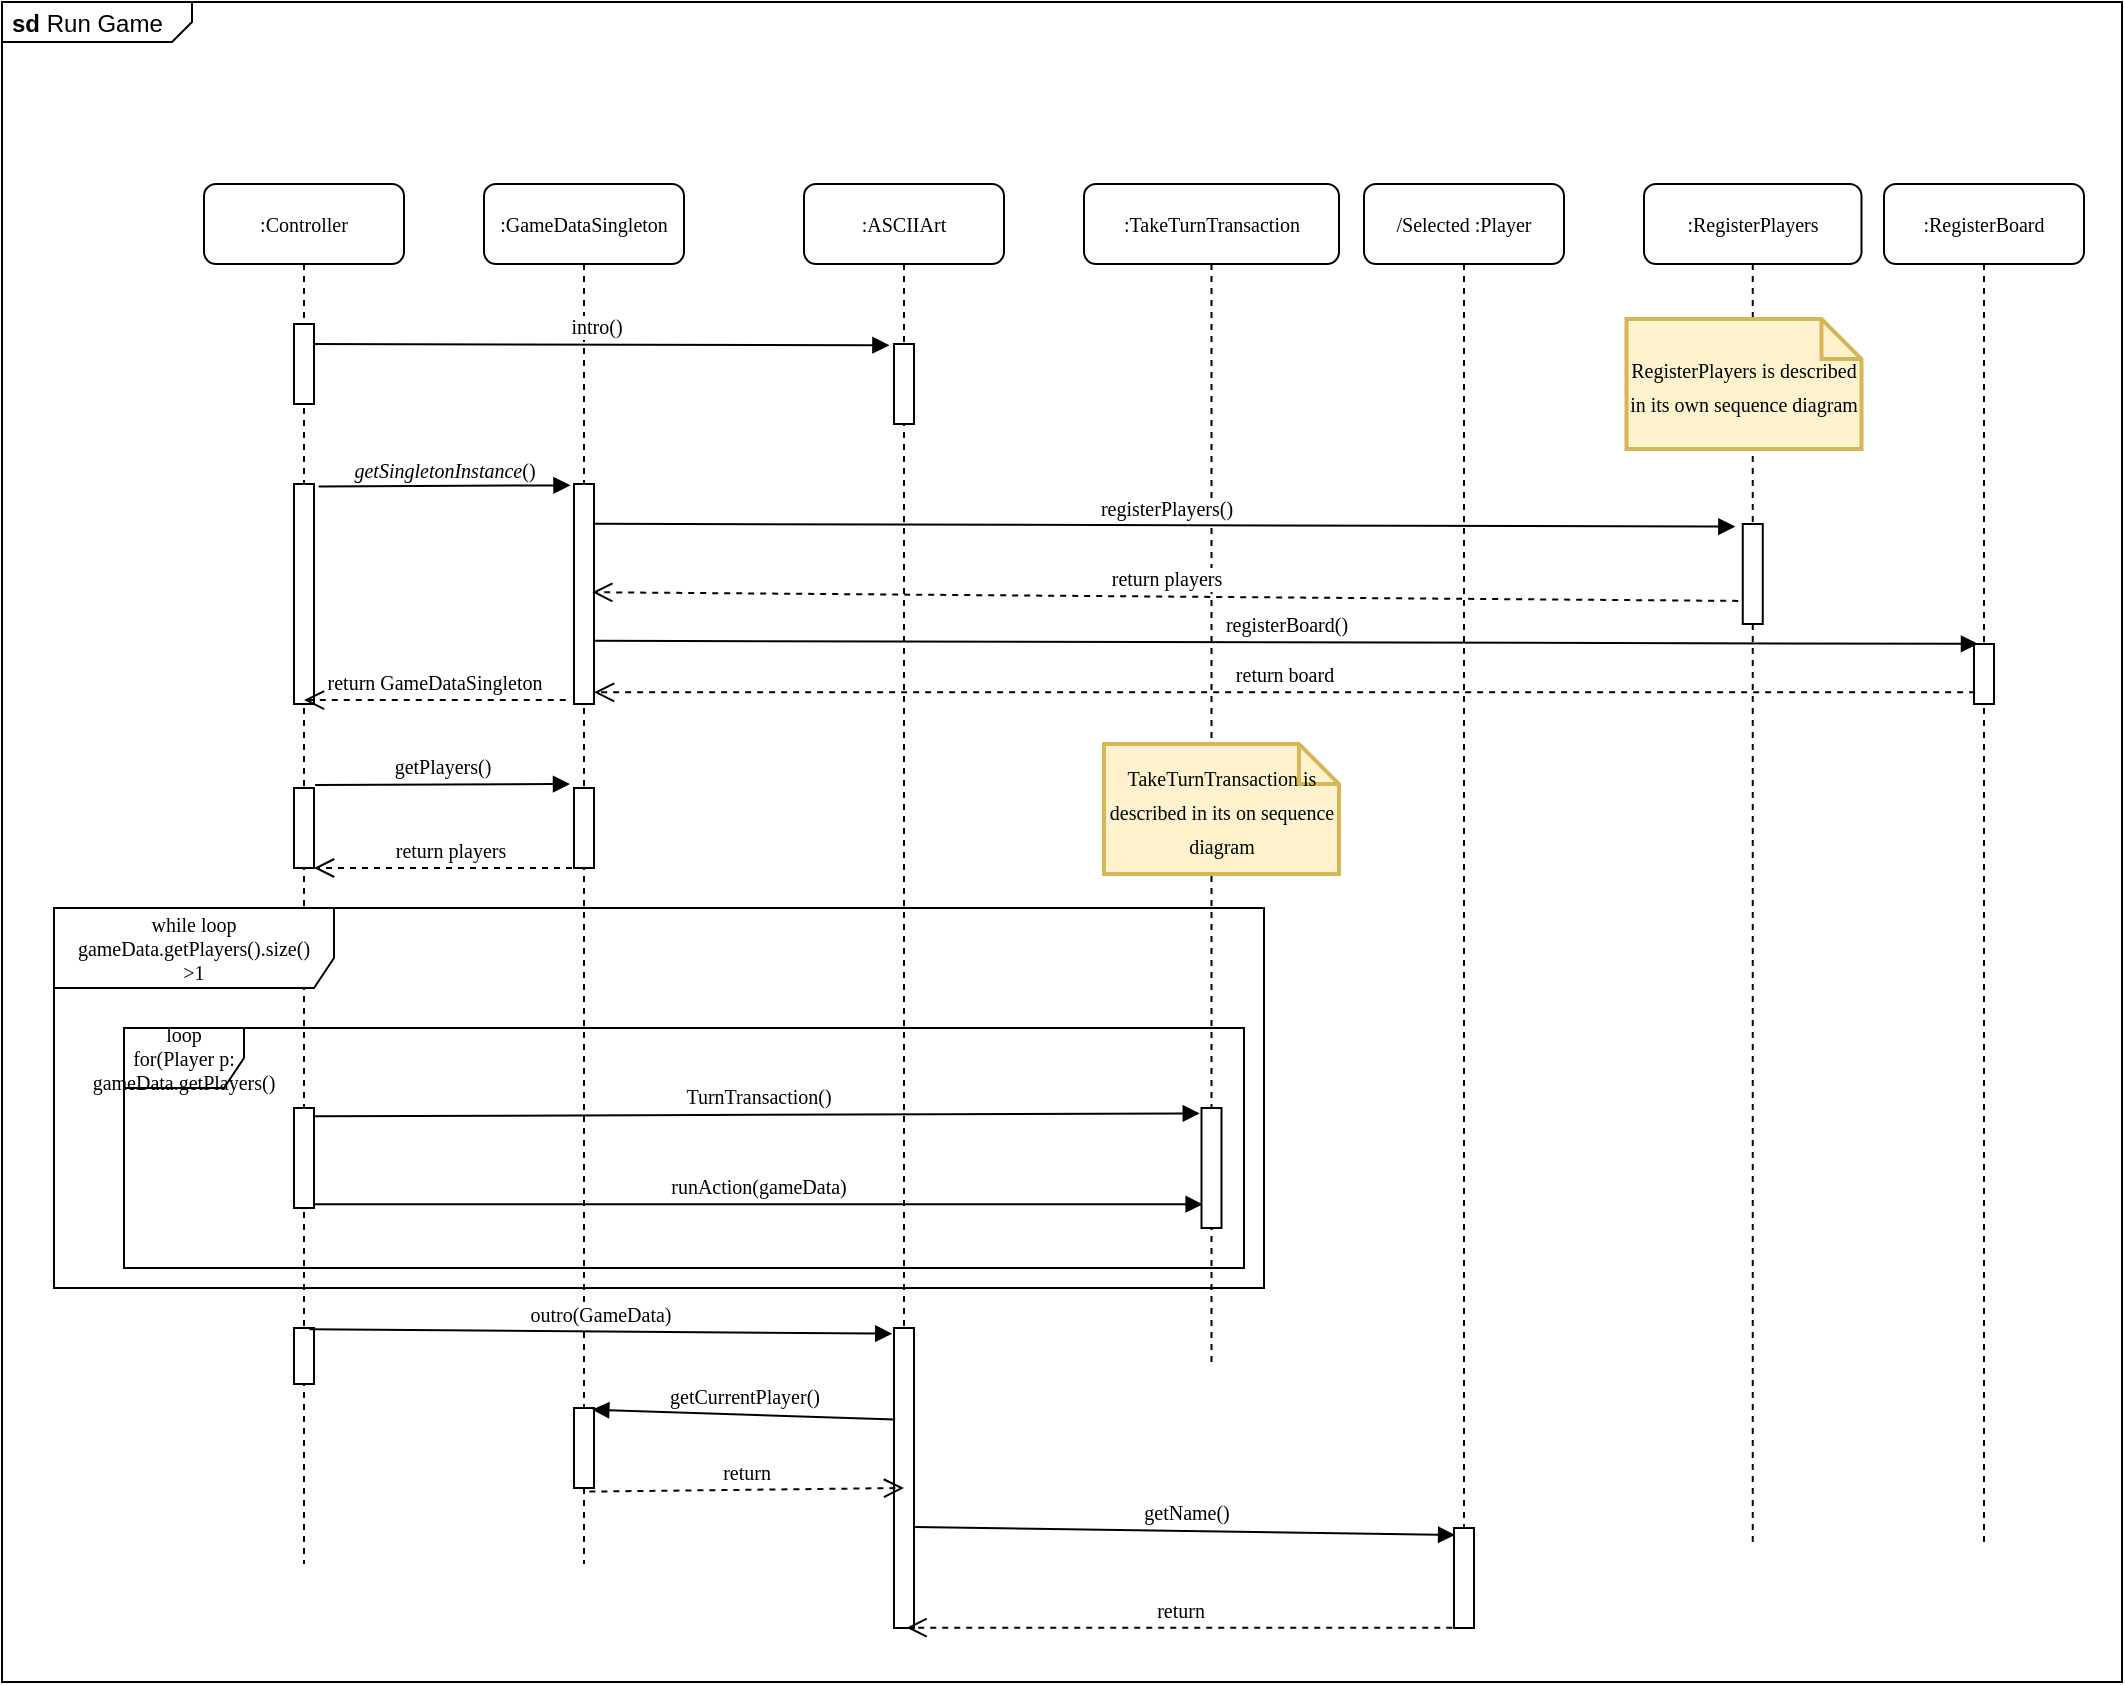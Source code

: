 <mxfile version="13.9.9" type="device"><diagram name="Page-1" id="13e1069c-82ec-6db2-03f1-153e76fe0fe0"><mxGraphModel dx="786" dy="625" grid="1" gridSize="10" guides="1" tooltips="1" connect="1" arrows="1" fold="1" page="1" pageScale="1" pageWidth="1100" pageHeight="850" background="#ffffff" math="0" shadow="0"><root><mxCell id="0"/><mxCell id="1" parent="0"/><mxCell id="skGrOWyvFhwtZzQQQYXx-1" value="&lt;p style=&quot;margin: 0px ; margin-top: 4px ; margin-left: 5px ; text-align: left&quot;&gt;&lt;b&gt;sd&lt;/b&gt;&amp;nbsp;Run Game&lt;/p&gt;" style="html=1;shape=mxgraph.sysml.package;overflow=fill;labelX=95;align=left;spacingLeft=5;verticalAlign=top;spacingTop=-3;" parent="1" vertex="1"><mxGeometry x="10" y="60" width="1060" height="840" as="geometry"/></mxCell><mxCell id="7baba1c4bc27f4b0-2" value=":GameDataSingleton" style="shape=umlLifeline;perimeter=lifelinePerimeter;whiteSpace=wrap;html=1;container=1;collapsible=0;recursiveResize=0;outlineConnect=0;rounded=1;shadow=0;comic=0;labelBackgroundColor=none;strokeWidth=1;fontFamily=Verdana;fontSize=10;align=center;" parent="1" vertex="1"><mxGeometry x="251" y="151" width="100" height="690" as="geometry"/></mxCell><mxCell id="nUEDAm6FT9-eJO4y4nOI-4" value="" style="html=1;points=[];perimeter=orthogonalPerimeter;fontFamily=Verdana;fontSize=10;" parent="7baba1c4bc27f4b0-2" vertex="1"><mxGeometry x="45" y="150" width="10" height="110" as="geometry"/></mxCell><mxCell id="nUEDAm6FT9-eJO4y4nOI-14" value="" style="html=1;points=[];perimeter=orthogonalPerimeter;fontFamily=Verdana;fontSize=10;" parent="7baba1c4bc27f4b0-2" vertex="1"><mxGeometry x="45" y="302" width="10" height="40" as="geometry"/></mxCell><mxCell id="nUEDAm6FT9-eJO4y4nOI-27" value="" style="html=1;points=[];perimeter=orthogonalPerimeter;fontFamily=Verdana;fontSize=10;" parent="7baba1c4bc27f4b0-2" vertex="1"><mxGeometry x="45" y="612" width="10" height="40" as="geometry"/></mxCell><mxCell id="7baba1c4bc27f4b0-3" value=":ASCIIArt" style="shape=umlLifeline;perimeter=lifelinePerimeter;whiteSpace=wrap;html=1;container=1;collapsible=0;recursiveResize=0;outlineConnect=0;rounded=1;shadow=0;comic=0;labelBackgroundColor=none;strokeWidth=1;fontFamily=Verdana;fontSize=10;align=center;" parent="1" vertex="1"><mxGeometry x="411" y="151" width="100" height="690" as="geometry"/></mxCell><mxCell id="nUEDAm6FT9-eJO4y4nOI-3" value="" style="html=1;points=[];perimeter=orthogonalPerimeter;fontFamily=Verdana;fontSize=10;" parent="7baba1c4bc27f4b0-3" vertex="1"><mxGeometry x="45" y="80" width="10" height="40" as="geometry"/></mxCell><mxCell id="nUEDAm6FT9-eJO4y4nOI-23" value="" style="html=1;points=[];perimeter=orthogonalPerimeter;fontFamily=Verdana;fontSize=10;" parent="7baba1c4bc27f4b0-3" vertex="1"><mxGeometry x="45" y="572" width="10" height="150" as="geometry"/></mxCell><mxCell id="7baba1c4bc27f4b0-4" value=":TakeTurnTransaction" style="shape=umlLifeline;perimeter=lifelinePerimeter;whiteSpace=wrap;html=1;container=1;collapsible=0;recursiveResize=0;outlineConnect=0;rounded=1;shadow=0;comic=0;labelBackgroundColor=none;strokeWidth=1;fontFamily=Verdana;fontSize=10;align=center;" parent="1" vertex="1"><mxGeometry x="551" y="151" width="127.5" height="590" as="geometry"/></mxCell><mxCell id="nUEDAm6FT9-eJO4y4nOI-35" value="&lt;span style=&quot;color: rgb(0 , 0 , 0) ; font-family: &amp;#34;verdana&amp;#34; ; font-size: 10px&quot;&gt;TakeTurnTransaction is described in its on sequence diagram&lt;/span&gt;" style="shape=note;strokeWidth=2;fontSize=14;size=20;whiteSpace=wrap;html=1;fillColor=#fff2cc;strokeColor=#d6b656;fontColor=#666600;" parent="7baba1c4bc27f4b0-4" vertex="1"><mxGeometry x="10" y="280" width="117.5" height="65" as="geometry"/></mxCell><mxCell id="7baba1c4bc27f4b0-5" value="/Selected :Player" style="shape=umlLifeline;perimeter=lifelinePerimeter;whiteSpace=wrap;html=1;container=1;collapsible=0;recursiveResize=0;outlineConnect=0;rounded=1;shadow=0;comic=0;labelBackgroundColor=none;strokeWidth=1;fontFamily=Verdana;fontSize=10;align=center;" parent="1" vertex="1"><mxGeometry x="691" y="151" width="100" height="680" as="geometry"/></mxCell><mxCell id="nUEDAm6FT9-eJO4y4nOI-29" value="" style="html=1;points=[];perimeter=orthogonalPerimeter;fontFamily=Verdana;fontSize=10;" parent="7baba1c4bc27f4b0-5" vertex="1"><mxGeometry x="45" y="672" width="10" height="50" as="geometry"/></mxCell><mxCell id="7baba1c4bc27f4b0-8" value=":Controller" style="shape=umlLifeline;perimeter=lifelinePerimeter;whiteSpace=wrap;html=1;container=1;collapsible=0;recursiveResize=0;outlineConnect=0;rounded=1;shadow=0;comic=0;labelBackgroundColor=none;strokeWidth=1;fontFamily=Verdana;fontSize=10;align=center;" parent="1" vertex="1"><mxGeometry x="111" y="151" width="100" height="690" as="geometry"/></mxCell><mxCell id="nUEDAm6FT9-eJO4y4nOI-2" value="intro()" style="html=1;verticalAlign=bottom;endArrow=block;entryX=-0.229;entryY=0.016;entryDx=0;entryDy=0;entryPerimeter=0;fontFamily=Verdana;fontSize=10;" parent="7baba1c4bc27f4b0-8" target="nUEDAm6FT9-eJO4y4nOI-3" edge="1"><mxGeometry width="80" relative="1" as="geometry"><mxPoint x="50" y="80" as="sourcePoint"/><mxPoint x="130" y="80" as="targetPoint"/></mxGeometry></mxCell><mxCell id="nUEDAm6FT9-eJO4y4nOI-10" value="" style="html=1;points=[];perimeter=orthogonalPerimeter;fontFamily=Verdana;fontSize=10;" parent="7baba1c4bc27f4b0-8" vertex="1"><mxGeometry x="45" y="70" width="10" height="40" as="geometry"/></mxCell><mxCell id="nUEDAm6FT9-eJO4y4nOI-11" value="" style="html=1;points=[];perimeter=orthogonalPerimeter;fontFamily=Verdana;fontSize=10;" parent="7baba1c4bc27f4b0-8" vertex="1"><mxGeometry x="45" y="150" width="10" height="110" as="geometry"/></mxCell><mxCell id="nUEDAm6FT9-eJO4y4nOI-13" value="" style="html=1;points=[];perimeter=orthogonalPerimeter;fontFamily=Verdana;fontSize=10;" parent="7baba1c4bc27f4b0-8" vertex="1"><mxGeometry x="45" y="302" width="10" height="40" as="geometry"/></mxCell><mxCell id="nUEDAm6FT9-eJO4y4nOI-24" value="" style="html=1;points=[];perimeter=orthogonalPerimeter;fontFamily=Verdana;fontSize=10;" parent="7baba1c4bc27f4b0-8" vertex="1"><mxGeometry x="45" y="572" width="10" height="28" as="geometry"/></mxCell><mxCell id="nUEDAm6FT9-eJO4y4nOI-5" value="&lt;p class=&quot;p1&quot; style=&quot;margin: 0px; font-stretch: normal; font-size: 10px; line-height: normal;&quot;&gt;&lt;i style=&quot;font-size: 10px;&quot;&gt;getSingletonInstance&lt;/i&gt;()&lt;/p&gt;" style="html=1;verticalAlign=bottom;endArrow=block;exitX=1.235;exitY=0.274;exitDx=0;exitDy=0;exitPerimeter=0;entryX=-0.176;entryY=0.006;entryDx=0;entryDy=0;entryPerimeter=0;fontFamily=Verdana;fontSize=10;" parent="1" target="nUEDAm6FT9-eJO4y4nOI-4" edge="1"><mxGeometry width="80" relative="1" as="geometry"><mxPoint x="168.35" y="302.24" as="sourcePoint"/><mxPoint x="261" y="311" as="targetPoint"/></mxGeometry></mxCell><mxCell id="nUEDAm6FT9-eJO4y4nOI-6" value="return GameDataSingleton" style="html=1;verticalAlign=bottom;endArrow=open;dashed=1;endSize=8;fontFamily=Verdana;fontSize=10;exitX=-0.412;exitY=0.982;exitDx=0;exitDy=0;exitPerimeter=0;" parent="1" source="nUEDAm6FT9-eJO4y4nOI-4" target="7baba1c4bc27f4b0-8" edge="1"><mxGeometry relative="1" as="geometry"><mxPoint x="271" y="351" as="sourcePoint"/><mxPoint x="191" y="341" as="targetPoint"/></mxGeometry></mxCell><mxCell id="nUEDAm6FT9-eJO4y4nOI-8" value="while loop&lt;br&gt;gameData.getPlayers().size()&lt;br&gt;&amp;gt;1" style="shape=umlFrame;whiteSpace=wrap;html=1;fontFamily=Verdana;fontSize=10;width=140;height=40;" parent="1" vertex="1"><mxGeometry x="36" y="513" width="605" height="190" as="geometry"/></mxCell><mxCell id="nUEDAm6FT9-eJO4y4nOI-9" value="loop&lt;br&gt;for(Player p: gameData.getPlayers()" style="shape=umlFrame;whiteSpace=wrap;html=1;fontFamily=Verdana;fontSize=10;" parent="1" vertex="1"><mxGeometry x="71" y="573" width="560" height="120" as="geometry"/></mxCell><mxCell id="nUEDAm6FT9-eJO4y4nOI-12" value="" style="html=1;points=[];perimeter=orthogonalPerimeter;fontFamily=Verdana;fontSize=10;" parent="1" vertex="1"><mxGeometry x="156" y="613" width="10" height="50" as="geometry"/></mxCell><mxCell id="nUEDAm6FT9-eJO4y4nOI-15" value="getPlayers()" style="html=1;verticalAlign=bottom;endArrow=block;fontFamily=Verdana;fontSize=10;exitX=1.057;exitY=-0.039;exitDx=0;exitDy=0;exitPerimeter=0;" parent="1" source="nUEDAm6FT9-eJO4y4nOI-13" edge="1"><mxGeometry width="80" relative="1" as="geometry"><mxPoint x="181" y="453" as="sourcePoint"/><mxPoint x="294" y="451" as="targetPoint"/></mxGeometry></mxCell><mxCell id="nUEDAm6FT9-eJO4y4nOI-16" value="return players" style="html=1;verticalAlign=bottom;endArrow=open;dashed=1;endSize=8;fontFamily=Verdana;fontSize=10;exitX=0.5;exitY=1;exitDx=0;exitDy=0;exitPerimeter=0;" parent="1" source="nUEDAm6FT9-eJO4y4nOI-14" target="nUEDAm6FT9-eJO4y4nOI-13" edge="1"><mxGeometry relative="1" as="geometry"><mxPoint x="291" y="493" as="sourcePoint"/><mxPoint x="211" y="493" as="targetPoint"/></mxGeometry></mxCell><mxCell id="nUEDAm6FT9-eJO4y4nOI-20" value="runAction(gameData)" style="html=1;verticalAlign=bottom;endArrow=block;fontFamily=Verdana;fontSize=10;entryX=0.057;entryY=0.802;entryDx=0;entryDy=0;entryPerimeter=0;" parent="1" source="nUEDAm6FT9-eJO4y4nOI-12" target="nUEDAm6FT9-eJO4y4nOI-21" edge="1"><mxGeometry width="80" relative="1" as="geometry"><mxPoint x="181" y="613" as="sourcePoint"/><mxPoint x="261" y="613" as="targetPoint"/></mxGeometry></mxCell><mxCell id="nUEDAm6FT9-eJO4y4nOI-21" value="" style="html=1;points=[];perimeter=orthogonalPerimeter;fontFamily=Verdana;fontSize=10;" parent="1" vertex="1"><mxGeometry x="609.75" y="613" width="10" height="60" as="geometry"/></mxCell><mxCell id="nUEDAm6FT9-eJO4y4nOI-22" value="TurnTransaction()" style="html=1;verticalAlign=bottom;endArrow=block;fontFamily=Verdana;fontSize=10;entryX=-0.086;entryY=0.045;entryDx=0;entryDy=0;entryPerimeter=0;exitX=1.057;exitY=0.083;exitDx=0;exitDy=0;exitPerimeter=0;" parent="1" source="nUEDAm6FT9-eJO4y4nOI-12" target="nUEDAm6FT9-eJO4y4nOI-21" edge="1"><mxGeometry width="80" relative="1" as="geometry"><mxPoint x="191" y="623" as="sourcePoint"/><mxPoint x="271" y="623" as="targetPoint"/></mxGeometry></mxCell><mxCell id="nUEDAm6FT9-eJO4y4nOI-25" value="outro(GameData)" style="html=1;verticalAlign=bottom;endArrow=block;fontFamily=Verdana;fontSize=10;exitX=0.771;exitY=0.021;exitDx=0;exitDy=0;exitPerimeter=0;entryX=-0.086;entryY=0.019;entryDx=0;entryDy=0;entryPerimeter=0;" parent="1" source="nUEDAm6FT9-eJO4y4nOI-24" target="nUEDAm6FT9-eJO4y4nOI-23" edge="1"><mxGeometry width="80" relative="1" as="geometry"><mxPoint x="201" y="723" as="sourcePoint"/><mxPoint x="281" y="723" as="targetPoint"/></mxGeometry></mxCell><mxCell id="nUEDAm6FT9-eJO4y4nOI-28" value="getCurrentPlayer()" style="html=1;verticalAlign=bottom;endArrow=block;fontFamily=Verdana;fontSize=10;exitX=0.057;exitY=0.305;exitDx=0;exitDy=0;exitPerimeter=0;entryX=0.914;entryY=0.021;entryDx=0;entryDy=0;entryPerimeter=0;" parent="1" source="nUEDAm6FT9-eJO4y4nOI-23" target="nUEDAm6FT9-eJO4y4nOI-27" edge="1"><mxGeometry width="80" relative="1" as="geometry"><mxPoint x="381" y="763" as="sourcePoint"/><mxPoint x="321" y="766" as="targetPoint"/></mxGeometry></mxCell><mxCell id="nUEDAm6FT9-eJO4y4nOI-30" value="return" style="html=1;verticalAlign=bottom;endArrow=open;dashed=1;endSize=8;fontFamily=Verdana;fontSize=10;exitX=0.771;exitY=1.045;exitDx=0;exitDy=0;exitPerimeter=0;" parent="1" source="nUEDAm6FT9-eJO4y4nOI-27" edge="1"><mxGeometry relative="1" as="geometry"><mxPoint x="431" y="803" as="sourcePoint"/><mxPoint x="461" y="803" as="targetPoint"/></mxGeometry></mxCell><mxCell id="nUEDAm6FT9-eJO4y4nOI-32" value="getName()" style="html=1;verticalAlign=bottom;endArrow=block;fontFamily=Verdana;fontSize=10;exitX=1.057;exitY=0.663;exitDx=0;exitDy=0;exitPerimeter=0;entryX=0.057;entryY=0.07;entryDx=0;entryDy=0;entryPerimeter=0;" parent="1" source="nUEDAm6FT9-eJO4y4nOI-23" target="nUEDAm6FT9-eJO4y4nOI-29" edge="1"><mxGeometry width="80" relative="1" as="geometry"><mxPoint x="491" y="833" as="sourcePoint"/><mxPoint x="571" y="833" as="targetPoint"/></mxGeometry></mxCell><mxCell id="nUEDAm6FT9-eJO4y4nOI-33" value="return" style="html=1;verticalAlign=bottom;endArrow=open;dashed=1;endSize=8;fontFamily=Verdana;fontSize=10;entryX=0.629;entryY=0.999;entryDx=0;entryDy=0;entryPerimeter=0;exitX=-0.086;exitY=0.998;exitDx=0;exitDy=0;exitPerimeter=0;" parent="1" source="nUEDAm6FT9-eJO4y4nOI-29" target="nUEDAm6FT9-eJO4y4nOI-23" edge="1"><mxGeometry relative="1" as="geometry"><mxPoint x="711" y="873" as="sourcePoint"/><mxPoint x="631" y="873" as="targetPoint"/></mxGeometry></mxCell><mxCell id="nUEDAm6FT9-eJO4y4nOI-38" value=":RegisterPlayers" style="shape=umlLifeline;perimeter=lifelinePerimeter;whiteSpace=wrap;html=1;container=1;collapsible=0;recursiveResize=0;outlineConnect=0;rounded=1;shadow=0;comic=0;labelBackgroundColor=none;strokeWidth=1;fontFamily=Verdana;fontSize=10;align=center;" parent="1" vertex="1"><mxGeometry x="831" y="151" width="108.75" height="680" as="geometry"/></mxCell><mxCell id="nUEDAm6FT9-eJO4y4nOI-39" value="" style="html=1;points=[];perimeter=orthogonalPerimeter;fontFamily=Verdana;fontSize=10;" parent="nUEDAm6FT9-eJO4y4nOI-38" vertex="1"><mxGeometry x="49.38" y="170" width="10" height="50" as="geometry"/></mxCell><mxCell id="nUEDAm6FT9-eJO4y4nOI-47" value="&lt;span style=&quot;color: rgb(0 , 0 , 0) ; font-family: &amp;#34;verdana&amp;#34; ; font-size: 10px&quot;&gt;RegisterPlayers is described in its own sequence diagram&lt;/span&gt;" style="shape=note;strokeWidth=2;fontSize=14;size=20;whiteSpace=wrap;html=1;fillColor=#fff2cc;strokeColor=#d6b656;fontColor=#666600;" parent="nUEDAm6FT9-eJO4y4nOI-38" vertex="1"><mxGeometry x="-8.75" y="67.5" width="117.5" height="65" as="geometry"/></mxCell><mxCell id="nUEDAm6FT9-eJO4y4nOI-40" value=":RegisterBoard" style="shape=umlLifeline;perimeter=lifelinePerimeter;whiteSpace=wrap;html=1;container=1;collapsible=0;recursiveResize=0;outlineConnect=0;rounded=1;shadow=0;comic=0;labelBackgroundColor=none;strokeWidth=1;fontFamily=Verdana;fontSize=10;align=center;" parent="1" vertex="1"><mxGeometry x="951" y="151" width="100" height="680" as="geometry"/></mxCell><mxCell id="nUEDAm6FT9-eJO4y4nOI-41" value="" style="html=1;points=[];perimeter=orthogonalPerimeter;fontFamily=Verdana;fontSize=10;" parent="nUEDAm6FT9-eJO4y4nOI-40" vertex="1"><mxGeometry x="45" y="230" width="10" height="30" as="geometry"/></mxCell><mxCell id="nUEDAm6FT9-eJO4y4nOI-42" value="registerPlayers()" style="html=1;verticalAlign=bottom;endArrow=block;fontFamily=Verdana;fontSize=10;exitX=1.057;exitY=0.181;exitDx=0;exitDy=0;exitPerimeter=0;entryX=-0.371;entryY=0.026;entryDx=0;entryDy=0;entryPerimeter=0;" parent="1" source="nUEDAm6FT9-eJO4y4nOI-4" target="nUEDAm6FT9-eJO4y4nOI-39" edge="1"><mxGeometry width="80" relative="1" as="geometry"><mxPoint x="331" y="321" as="sourcePoint"/><mxPoint x="411" y="321" as="targetPoint"/></mxGeometry></mxCell><mxCell id="nUEDAm6FT9-eJO4y4nOI-43" value="registerBoard()" style="html=1;verticalAlign=bottom;endArrow=block;fontFamily=Verdana;fontSize=10;entryX=0.2;entryY=-0.003;entryDx=0;entryDy=0;entryPerimeter=0;exitX=1.057;exitY=0.713;exitDx=0;exitDy=0;exitPerimeter=0;" parent="1" source="nUEDAm6FT9-eJO4y4nOI-4" target="nUEDAm6FT9-eJO4y4nOI-41" edge="1"><mxGeometry width="80" relative="1" as="geometry"><mxPoint x="911" y="361" as="sourcePoint"/><mxPoint x="991" y="361" as="targetPoint"/></mxGeometry></mxCell><mxCell id="nUEDAm6FT9-eJO4y4nOI-44" value="return players" style="html=1;verticalAlign=bottom;endArrow=open;dashed=1;endSize=8;fontFamily=Verdana;fontSize=10;entryX=0.914;entryY=0.492;entryDx=0;entryDy=0;entryPerimeter=0;exitX=-0.229;exitY=0.769;exitDx=0;exitDy=0;exitPerimeter=0;" parent="1" source="nUEDAm6FT9-eJO4y4nOI-39" target="nUEDAm6FT9-eJO4y4nOI-4" edge="1"><mxGeometry relative="1" as="geometry"><mxPoint x="871" y="361" as="sourcePoint"/><mxPoint x="791" y="361" as="targetPoint"/></mxGeometry></mxCell><mxCell id="nUEDAm6FT9-eJO4y4nOI-45" value="return board" style="html=1;verticalAlign=bottom;endArrow=open;dashed=1;endSize=8;fontFamily=Verdana;fontSize=10;exitX=0.057;exitY=0.805;exitDx=0;exitDy=0;exitPerimeter=0;" parent="1" source="nUEDAm6FT9-eJO4y4nOI-41" target="nUEDAm6FT9-eJO4y4nOI-4" edge="1"><mxGeometry relative="1" as="geometry"><mxPoint x="401" y="411" as="sourcePoint"/><mxPoint x="321" y="411" as="targetPoint"/></mxGeometry></mxCell></root></mxGraphModel></diagram></mxfile>